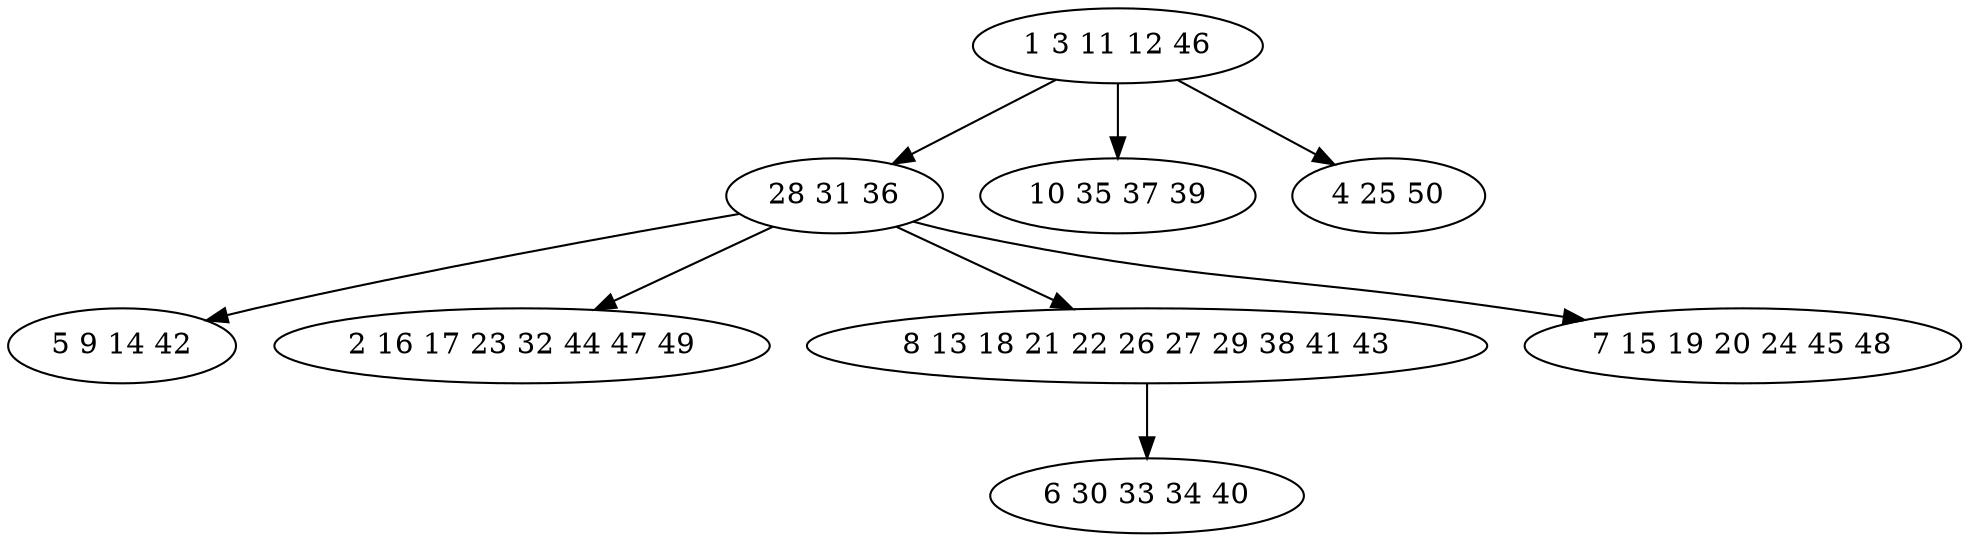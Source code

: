 digraph true_tree {
	"0" -> "1"
	"0" -> "2"
	"1" -> "3"
	"1" -> "4"
	"1" -> "5"
	"0" -> "6"
	"1" -> "7"
	"5" -> "8"
	"0" [label="1 3 11 12 46"];
	"1" [label="28 31 36"];
	"2" [label="10 35 37 39"];
	"3" [label="5 9 14 42"];
	"4" [label="2 16 17 23 32 44 47 49"];
	"5" [label="8 13 18 21 22 26 27 29 38 41 43"];
	"6" [label="4 25 50"];
	"7" [label="7 15 19 20 24 45 48"];
	"8" [label="6 30 33 34 40"];
}
